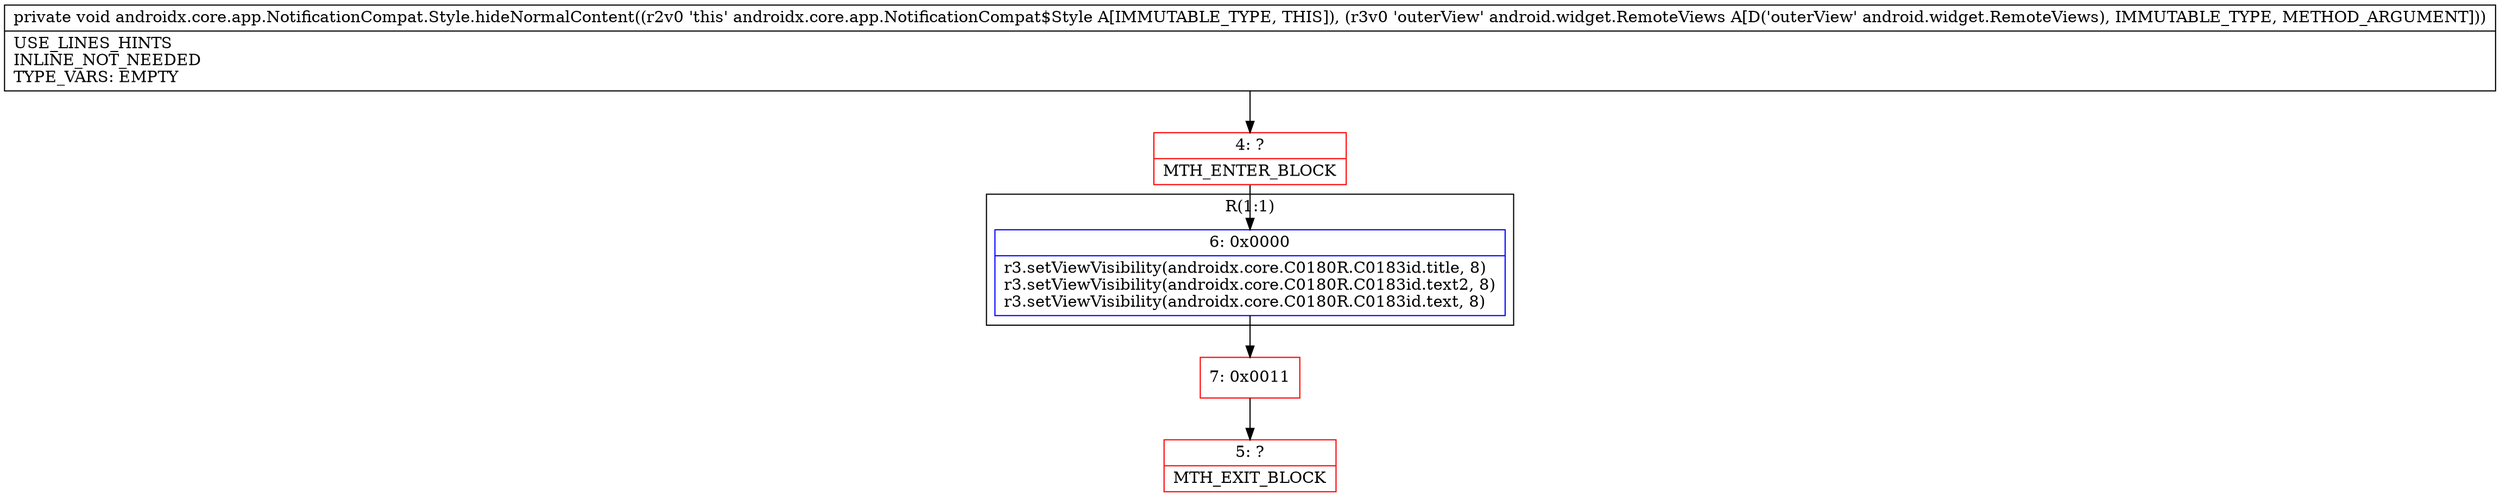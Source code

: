 digraph "CFG forandroidx.core.app.NotificationCompat.Style.hideNormalContent(Landroid\/widget\/RemoteViews;)V" {
subgraph cluster_Region_1635665919 {
label = "R(1:1)";
node [shape=record,color=blue];
Node_6 [shape=record,label="{6\:\ 0x0000|r3.setViewVisibility(androidx.core.C0180R.C0183id.title, 8)\lr3.setViewVisibility(androidx.core.C0180R.C0183id.text2, 8)\lr3.setViewVisibility(androidx.core.C0180R.C0183id.text, 8)\l}"];
}
Node_4 [shape=record,color=red,label="{4\:\ ?|MTH_ENTER_BLOCK\l}"];
Node_7 [shape=record,color=red,label="{7\:\ 0x0011}"];
Node_5 [shape=record,color=red,label="{5\:\ ?|MTH_EXIT_BLOCK\l}"];
MethodNode[shape=record,label="{private void androidx.core.app.NotificationCompat.Style.hideNormalContent((r2v0 'this' androidx.core.app.NotificationCompat$Style A[IMMUTABLE_TYPE, THIS]), (r3v0 'outerView' android.widget.RemoteViews A[D('outerView' android.widget.RemoteViews), IMMUTABLE_TYPE, METHOD_ARGUMENT]))  | USE_LINES_HINTS\lINLINE_NOT_NEEDED\lTYPE_VARS: EMPTY\l}"];
MethodNode -> Node_4;Node_6 -> Node_7;
Node_4 -> Node_6;
Node_7 -> Node_5;
}

